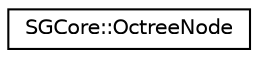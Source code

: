 digraph "Graphical Class Hierarchy"
{
 // LATEX_PDF_SIZE
  edge [fontname="Helvetica",fontsize="10",labelfontname="Helvetica",labelfontsize="10"];
  node [fontname="Helvetica",fontsize="10",shape=record];
  rankdir="LR";
  Node0 [label="SGCore::OctreeNode",height=0.2,width=0.4,color="black", fillcolor="white", style="filled",URL="$structSGCore_1_1OctreeNode.html",tooltip=" "];
}
